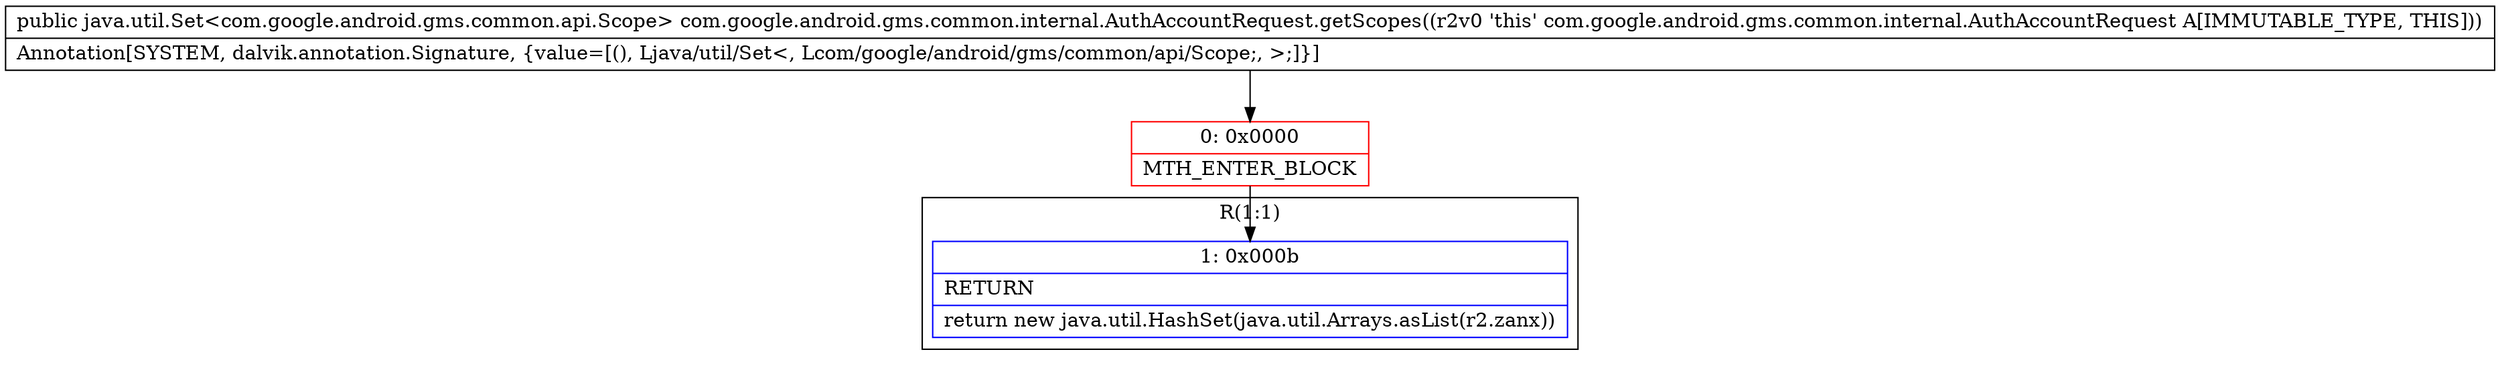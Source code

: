 digraph "CFG forcom.google.android.gms.common.internal.AuthAccountRequest.getScopes()Ljava\/util\/Set;" {
subgraph cluster_Region_1052153501 {
label = "R(1:1)";
node [shape=record,color=blue];
Node_1 [shape=record,label="{1\:\ 0x000b|RETURN\l|return new java.util.HashSet(java.util.Arrays.asList(r2.zanx))\l}"];
}
Node_0 [shape=record,color=red,label="{0\:\ 0x0000|MTH_ENTER_BLOCK\l}"];
MethodNode[shape=record,label="{public java.util.Set\<com.google.android.gms.common.api.Scope\> com.google.android.gms.common.internal.AuthAccountRequest.getScopes((r2v0 'this' com.google.android.gms.common.internal.AuthAccountRequest A[IMMUTABLE_TYPE, THIS]))  | Annotation[SYSTEM, dalvik.annotation.Signature, \{value=[(), Ljava\/util\/Set\<, Lcom\/google\/android\/gms\/common\/api\/Scope;, \>;]\}]\l}"];
MethodNode -> Node_0;
Node_0 -> Node_1;
}


